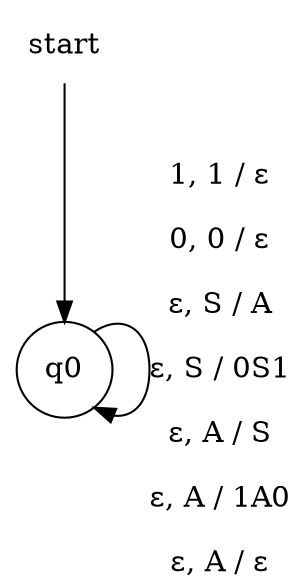 digraph PDA {
    node0 [label="start" shape=none];
    node1 [label="q0" shape=circle];
    node1 -> node1 [label="1, 1 / &#949;\n0, 0 / &#949;\n&#949;, S / A\n&#949;, S / 0S1\n&#949;, A / S\n&#949;, A / 1A0\n&#949;, A / &#949;"];
    node0 -> node1 [label=""];
}
